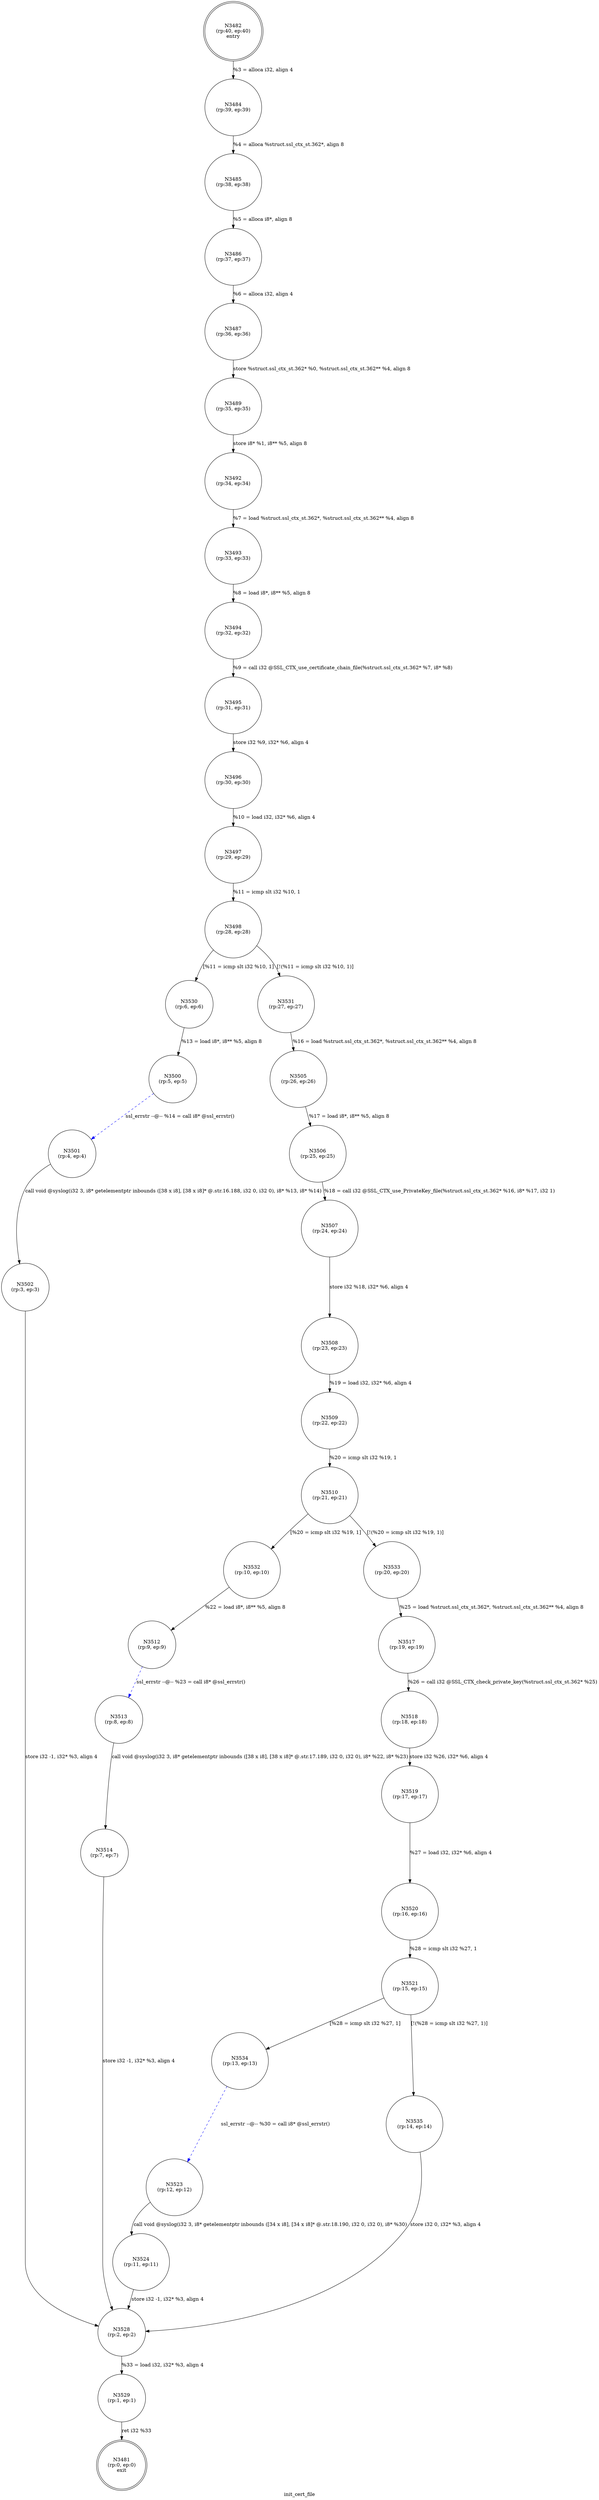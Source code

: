 digraph init_cert_file {
label="init_cert_file"
3481 [label="N3481\n(rp:0, ep:0)\nexit", shape="doublecircle"]
3482 [label="N3482\n(rp:40, ep:40)\nentry", shape="doublecircle"]
3482 -> 3484 [label="%3 = alloca i32, align 4"]
3484 [label="N3484\n(rp:39, ep:39)", shape="circle"]
3484 -> 3485 [label="%4 = alloca %struct.ssl_ctx_st.362*, align 8"]
3485 [label="N3485\n(rp:38, ep:38)", shape="circle"]
3485 -> 3486 [label="%5 = alloca i8*, align 8"]
3486 [label="N3486\n(rp:37, ep:37)", shape="circle"]
3486 -> 3487 [label="%6 = alloca i32, align 4"]
3487 [label="N3487\n(rp:36, ep:36)", shape="circle"]
3487 -> 3489 [label="store %struct.ssl_ctx_st.362* %0, %struct.ssl_ctx_st.362** %4, align 8"]
3489 [label="N3489\n(rp:35, ep:35)", shape="circle"]
3489 -> 3492 [label="store i8* %1, i8** %5, align 8"]
3492 [label="N3492\n(rp:34, ep:34)", shape="circle"]
3492 -> 3493 [label="%7 = load %struct.ssl_ctx_st.362*, %struct.ssl_ctx_st.362** %4, align 8"]
3493 [label="N3493\n(rp:33, ep:33)", shape="circle"]
3493 -> 3494 [label="%8 = load i8*, i8** %5, align 8"]
3494 [label="N3494\n(rp:32, ep:32)", shape="circle"]
3494 -> 3495 [label="%9 = call i32 @SSL_CTX_use_certificate_chain_file(%struct.ssl_ctx_st.362* %7, i8* %8)"]
3495 [label="N3495\n(rp:31, ep:31)", shape="circle"]
3495 -> 3496 [label="store i32 %9, i32* %6, align 4"]
3496 [label="N3496\n(rp:30, ep:30)", shape="circle"]
3496 -> 3497 [label="%10 = load i32, i32* %6, align 4"]
3497 [label="N3497\n(rp:29, ep:29)", shape="circle"]
3497 -> 3498 [label="%11 = icmp slt i32 %10, 1"]
3498 [label="N3498\n(rp:28, ep:28)", shape="circle"]
3498 -> 3530 [label="[%11 = icmp slt i32 %10, 1]"]
3498 -> 3531 [label="[!(%11 = icmp slt i32 %10, 1)]"]
3500 [label="N3500\n(rp:5, ep:5)", shape="circle"]
3500 -> 3501 [label="ssl_errstr --@-- %14 = call i8* @ssl_errstr()", style="dashed", color="blue"]
3501 [label="N3501\n(rp:4, ep:4)", shape="circle"]
3501 -> 3502 [label="call void @syslog(i32 3, i8* getelementptr inbounds ([38 x i8], [38 x i8]* @.str.16.188, i32 0, i32 0), i8* %13, i8* %14)"]
3502 [label="N3502\n(rp:3, ep:3)", shape="circle"]
3502 -> 3528 [label="store i32 -1, i32* %3, align 4"]
3505 [label="N3505\n(rp:26, ep:26)", shape="circle"]
3505 -> 3506 [label="%17 = load i8*, i8** %5, align 8"]
3506 [label="N3506\n(rp:25, ep:25)", shape="circle"]
3506 -> 3507 [label="%18 = call i32 @SSL_CTX_use_PrivateKey_file(%struct.ssl_ctx_st.362* %16, i8* %17, i32 1)"]
3507 [label="N3507\n(rp:24, ep:24)", shape="circle"]
3507 -> 3508 [label="store i32 %18, i32* %6, align 4"]
3508 [label="N3508\n(rp:23, ep:23)", shape="circle"]
3508 -> 3509 [label="%19 = load i32, i32* %6, align 4"]
3509 [label="N3509\n(rp:22, ep:22)", shape="circle"]
3509 -> 3510 [label="%20 = icmp slt i32 %19, 1"]
3510 [label="N3510\n(rp:21, ep:21)", shape="circle"]
3510 -> 3532 [label="[%20 = icmp slt i32 %19, 1]"]
3510 -> 3533 [label="[!(%20 = icmp slt i32 %19, 1)]"]
3512 [label="N3512\n(rp:9, ep:9)", shape="circle"]
3512 -> 3513 [label="ssl_errstr --@-- %23 = call i8* @ssl_errstr()", style="dashed", color="blue"]
3513 [label="N3513\n(rp:8, ep:8)", shape="circle"]
3513 -> 3514 [label="call void @syslog(i32 3, i8* getelementptr inbounds ([38 x i8], [38 x i8]* @.str.17.189, i32 0, i32 0), i8* %22, i8* %23)"]
3514 [label="N3514\n(rp:7, ep:7)", shape="circle"]
3514 -> 3528 [label="store i32 -1, i32* %3, align 4"]
3517 [label="N3517\n(rp:19, ep:19)", shape="circle"]
3517 -> 3518 [label="%26 = call i32 @SSL_CTX_check_private_key(%struct.ssl_ctx_st.362* %25)"]
3518 [label="N3518\n(rp:18, ep:18)", shape="circle"]
3518 -> 3519 [label="store i32 %26, i32* %6, align 4"]
3519 [label="N3519\n(rp:17, ep:17)", shape="circle"]
3519 -> 3520 [label="%27 = load i32, i32* %6, align 4"]
3520 [label="N3520\n(rp:16, ep:16)", shape="circle"]
3520 -> 3521 [label="%28 = icmp slt i32 %27, 1"]
3521 [label="N3521\n(rp:15, ep:15)", shape="circle"]
3521 -> 3534 [label="[%28 = icmp slt i32 %27, 1]"]
3521 -> 3535 [label="[!(%28 = icmp slt i32 %27, 1)]"]
3523 [label="N3523\n(rp:12, ep:12)", shape="circle"]
3523 -> 3524 [label="call void @syslog(i32 3, i8* getelementptr inbounds ([34 x i8], [34 x i8]* @.str.18.190, i32 0, i32 0), i8* %30)"]
3524 [label="N3524\n(rp:11, ep:11)", shape="circle"]
3524 -> 3528 [label="store i32 -1, i32* %3, align 4"]
3528 [label="N3528\n(rp:2, ep:2)", shape="circle"]
3528 -> 3529 [label="%33 = load i32, i32* %3, align 4"]
3529 [label="N3529\n(rp:1, ep:1)", shape="circle"]
3529 -> 3481 [label="ret i32 %33"]
3530 [label="N3530\n(rp:6, ep:6)", shape="circle"]
3530 -> 3500 [label="%13 = load i8*, i8** %5, align 8"]
3531 [label="N3531\n(rp:27, ep:27)", shape="circle"]
3531 -> 3505 [label="%16 = load %struct.ssl_ctx_st.362*, %struct.ssl_ctx_st.362** %4, align 8"]
3532 [label="N3532\n(rp:10, ep:10)", shape="circle"]
3532 -> 3512 [label="%22 = load i8*, i8** %5, align 8"]
3533 [label="N3533\n(rp:20, ep:20)", shape="circle"]
3533 -> 3517 [label="%25 = load %struct.ssl_ctx_st.362*, %struct.ssl_ctx_st.362** %4, align 8"]
3534 [label="N3534\n(rp:13, ep:13)", shape="circle"]
3534 -> 3523 [label="ssl_errstr --@-- %30 = call i8* @ssl_errstr()", style="dashed", color="blue"]
3535 [label="N3535\n(rp:14, ep:14)", shape="circle"]
3535 -> 3528 [label="store i32 0, i32* %3, align 4"]
}
